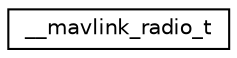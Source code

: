 digraph "Graphical Class Hierarchy"
{
 // INTERACTIVE_SVG=YES
  edge [fontname="Helvetica",fontsize="10",labelfontname="Helvetica",labelfontsize="10"];
  node [fontname="Helvetica",fontsize="10",shape=record];
  rankdir="LR";
  Node1 [label="__mavlink_radio_t",height=0.2,width=0.4,color="black", fillcolor="white", style="filled",URL="$struct____mavlink__radio__t.html"];
}
